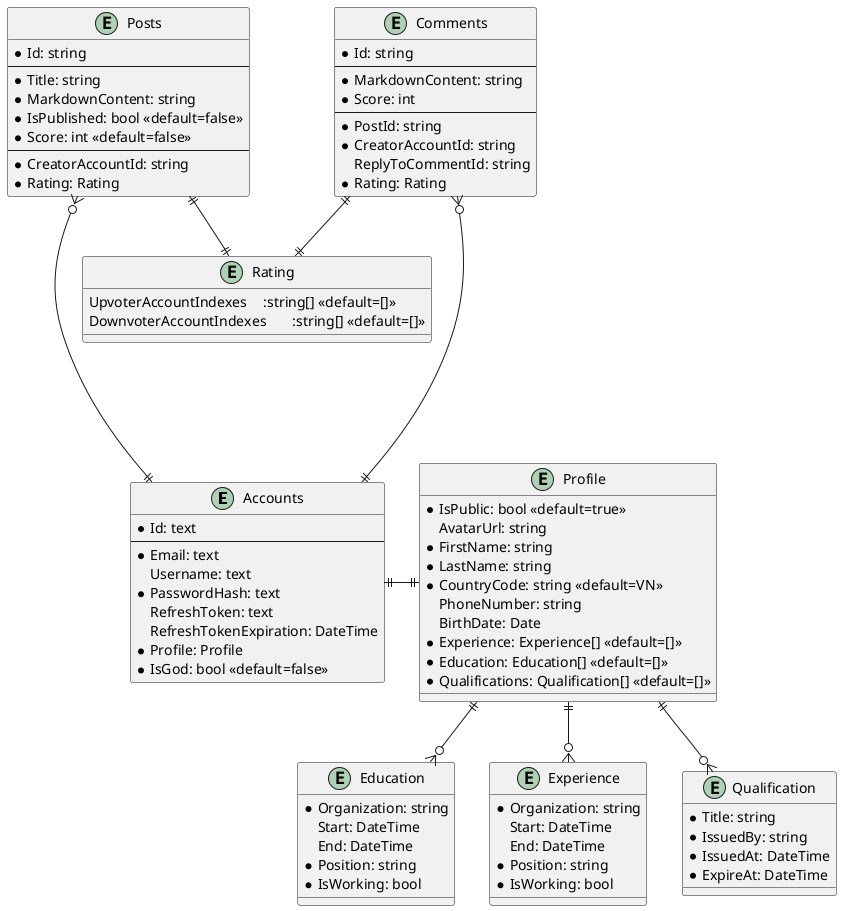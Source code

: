 @startuml 'ER Diagram'
entity Accounts {
  *Id: text
  --
  *Email: text
  Username: text
  *PasswordHash: text
  RefreshToken: text
  RefreshTokenExpiration: DateTime
  *Profile: Profile
  *IsGod: bool <<default=false>>
}

entity Profile {
  *IsPublic: bool <<default=true>>
  AvatarUrl: string
  *FirstName: string
  *LastName: string
  *CountryCode: string <<default=VN>>
  PhoneNumber: string
  BirthDate: Date
  *Experience: Experience[] <<default=[]>>
  *Education: Education[] <<default=[]>>
  *Qualifications: Qualification[] <<default=[]>>
}

entity Education {
  *Organization: string
  Start: DateTime
  End: DateTime
  *Position: string
  *IsWorking: bool
}

entity Experience {
  *Organization: string
  Start: DateTime
  End: DateTime
  *Position: string
  *IsWorking: bool
}

entity Qualification {
  *Title: string
  *IssuedBy: string
  *IssuedAt: DateTime
  *ExpireAt: DateTime
}

Accounts ||-|| Profile
Profile ||--o{ Education
Profile ||--o{ Experience
Profile ||--o{ Qualification

entity Posts {
  *Id: string
  --
  *Title: string
  *MarkdownContent: string
  *IsPublished: bool <<default=false>>
  *Score: int <<default=false>>
  --
  *CreatorAccountId: string
  *Rating: Rating
}

entity Comments {
  *Id: string
  --
  *MarkdownContent: string
  *Score: int
  --
  *PostId: string
  *CreatorAccountId: string
  ReplyToCommentId: string
  *Rating: Rating
}

entity Rating {
  UpvoterAccountIndexes	:string[] <<default=[]>>
  DownvoterAccountIndexes	:string[] <<default=[]>>
}

Posts }o----|| Accounts
Posts ||--|| Rating
Comments }o----|| Accounts
Comments ||--|| Rating

@enduml

